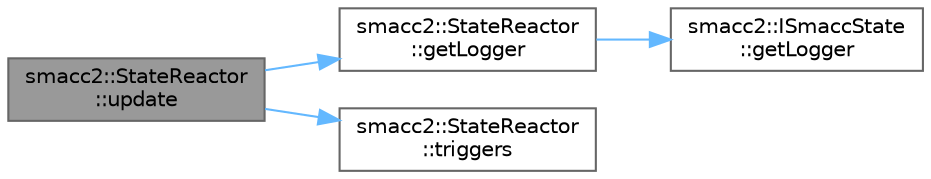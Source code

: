 digraph "smacc2::StateReactor::update"
{
 // LATEX_PDF_SIZE
  bgcolor="transparent";
  edge [fontname=Helvetica,fontsize=10,labelfontname=Helvetica,labelfontsize=10];
  node [fontname=Helvetica,fontsize=10,shape=box,height=0.2,width=0.4];
  rankdir="LR";
  Node1 [label="smacc2::StateReactor\l::update",height=0.2,width=0.4,color="gray40", fillcolor="grey60", style="filled", fontcolor="black",tooltip=" "];
  Node1 -> Node2 [color="steelblue1",style="solid"];
  Node2 [label="smacc2::StateReactor\l::getLogger",height=0.2,width=0.4,color="grey40", fillcolor="white", style="filled",URL="$classsmacc2_1_1StateReactor.html#ad2fdb06c90f48b20dff9719804663220",tooltip=" "];
  Node2 -> Node3 [color="steelblue1",style="solid"];
  Node3 [label="smacc2::ISmaccState\l::getLogger",height=0.2,width=0.4,color="grey40", fillcolor="white", style="filled",URL="$classsmacc2_1_1ISmaccState.html#a197a2c11b2510484138af98b55761fc3",tooltip=" "];
  Node1 -> Node4 [color="steelblue1",style="solid"];
  Node4 [label="smacc2::StateReactor\l::triggers",height=0.2,width=0.4,color="grey40", fillcolor="white", style="filled",URL="$classsmacc2_1_1StateReactor.html#afcfe88b2fe9b09b1866a32a053a3c201",tooltip=" "];
}
